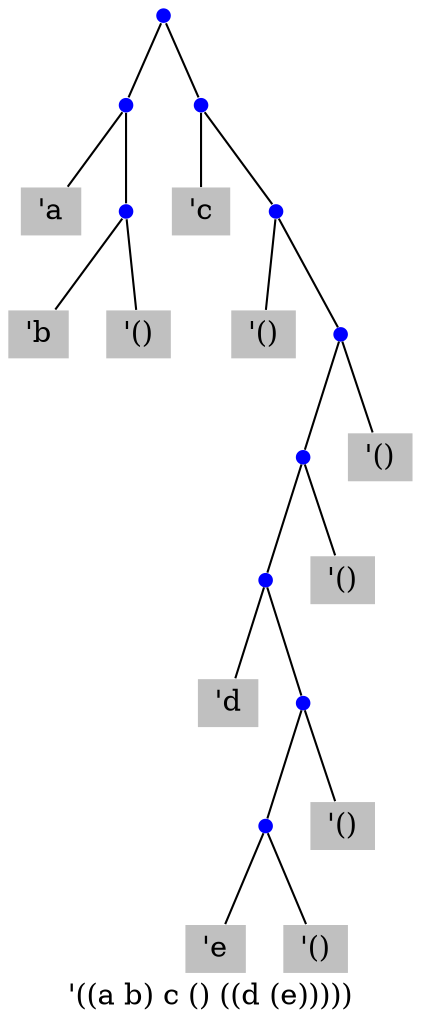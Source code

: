 graph G {
  label = "'((a b) c () ((d (e)))))"
  ordering = "out"
  bgcolor=transparent;
  node [shape="circle" fillcolor="blue" style="filled" penwidth="0"
       width="0.1" height="0.1"]
  t1 [label=""]
  t2 [label=""]
  t3 [label=""]
  t4 [label=""]
  t5 [label=""]
  t6 [label=""]
  t7 [label=""]
  t8 [label=""]
  t9 [label=""]
  t10 [label=""]

  node [shape=none width="0.3" height="0.3" fillcolor="gray"];
  a [label="'a"]
  b [label="'b"]
  nil1 [label="'()"]
  c [label="'c"]
  nil2 [label="'()"]
  d [label="'d"]
  e [label="'e"]
  nil3 [label="'()"]
  nil4 [label="'()"]
  nil5 [label="'()"]
  nil [label="'()"]

  t1 -- t2
  t2 -- a
  t2 -- t3
  t3 -- b
  t3 -- nil1
  t1 -- t4
  t4 -- c
  t4 -- t5
  t5 -- nil2
  t5 -- t6
  t6 -- t7
  t7 -- t8
  t8 -- d
  t8 -- t9
  t9 -- t10
  t10 -- e
  t10 -- nil3
  t9 -- nil4
  t7 -- nil5
  t6 -- nil
}